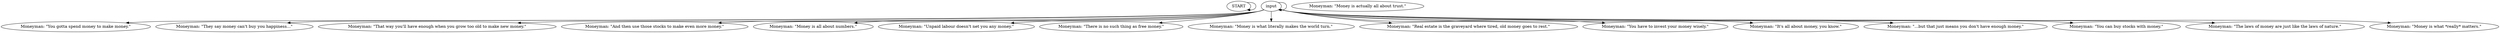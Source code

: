 # WHIRLING / MONEYMAN barks
# A wildly succesful barking moneyman exclaims lots of comments about money.
# ==================================================
digraph G {
	  0 [label="START"];
	  1 [label="input"];
	  2 [label="Moneyman: \"You gotta spend money to make money.\""];
	  3 [label="Moneyman: \"They say money can't buy you happiness...\""];
	  4 [label="Moneyman: \"That way you'll have enough when you grow too old to make new money.\""];
	  5 [label="Moneyman: \"And then use those stocks to make even more money.\""];
	  6 [label="Moneyman: \"Money is all about numbers.\""];
	  7 [label="Moneyman: \"Unpaid labour doesn't net you any money.\""];
	  8 [label="Moneyman: \"There is no such thing as free money.\""];
	  9 [label="Moneyman: \"Money is what literally makes the world turn.\""];
	  10 [label="Moneyman: \"Real estate is the graveyard where tired, old money goes to rest.\""];
	  11 [label="Moneyman: \"You have to invest your money wisely.\""];
	  12 [label="Moneyman: \"It's all about money, you know.\""];
	  13 [label="Moneyman: \"...but that just means you don't have enough money.\""];
	  14 [label="Moneyman: \"Money is actually all about trust.\""];
	  15 [label="Moneyman: \"You can buy stocks with money.\""];
	  16 [label="Moneyman: \"The laws of money are just like the laws of nature.\""];
	  17 [label="Moneyman: \"Money is what *really* matters.\""];
	  0 -> 0
	  1 -> 1
	  1 -> 2
	  1 -> 3
	  1 -> 4
	  1 -> 5
	  1 -> 6
	  1 -> 7
	  1 -> 8
	  1 -> 9
	  1 -> 10
	  1 -> 11
	  1 -> 12
	  1 -> 13
	  1 -> 15
	  1 -> 16
	  1 -> 17
}

